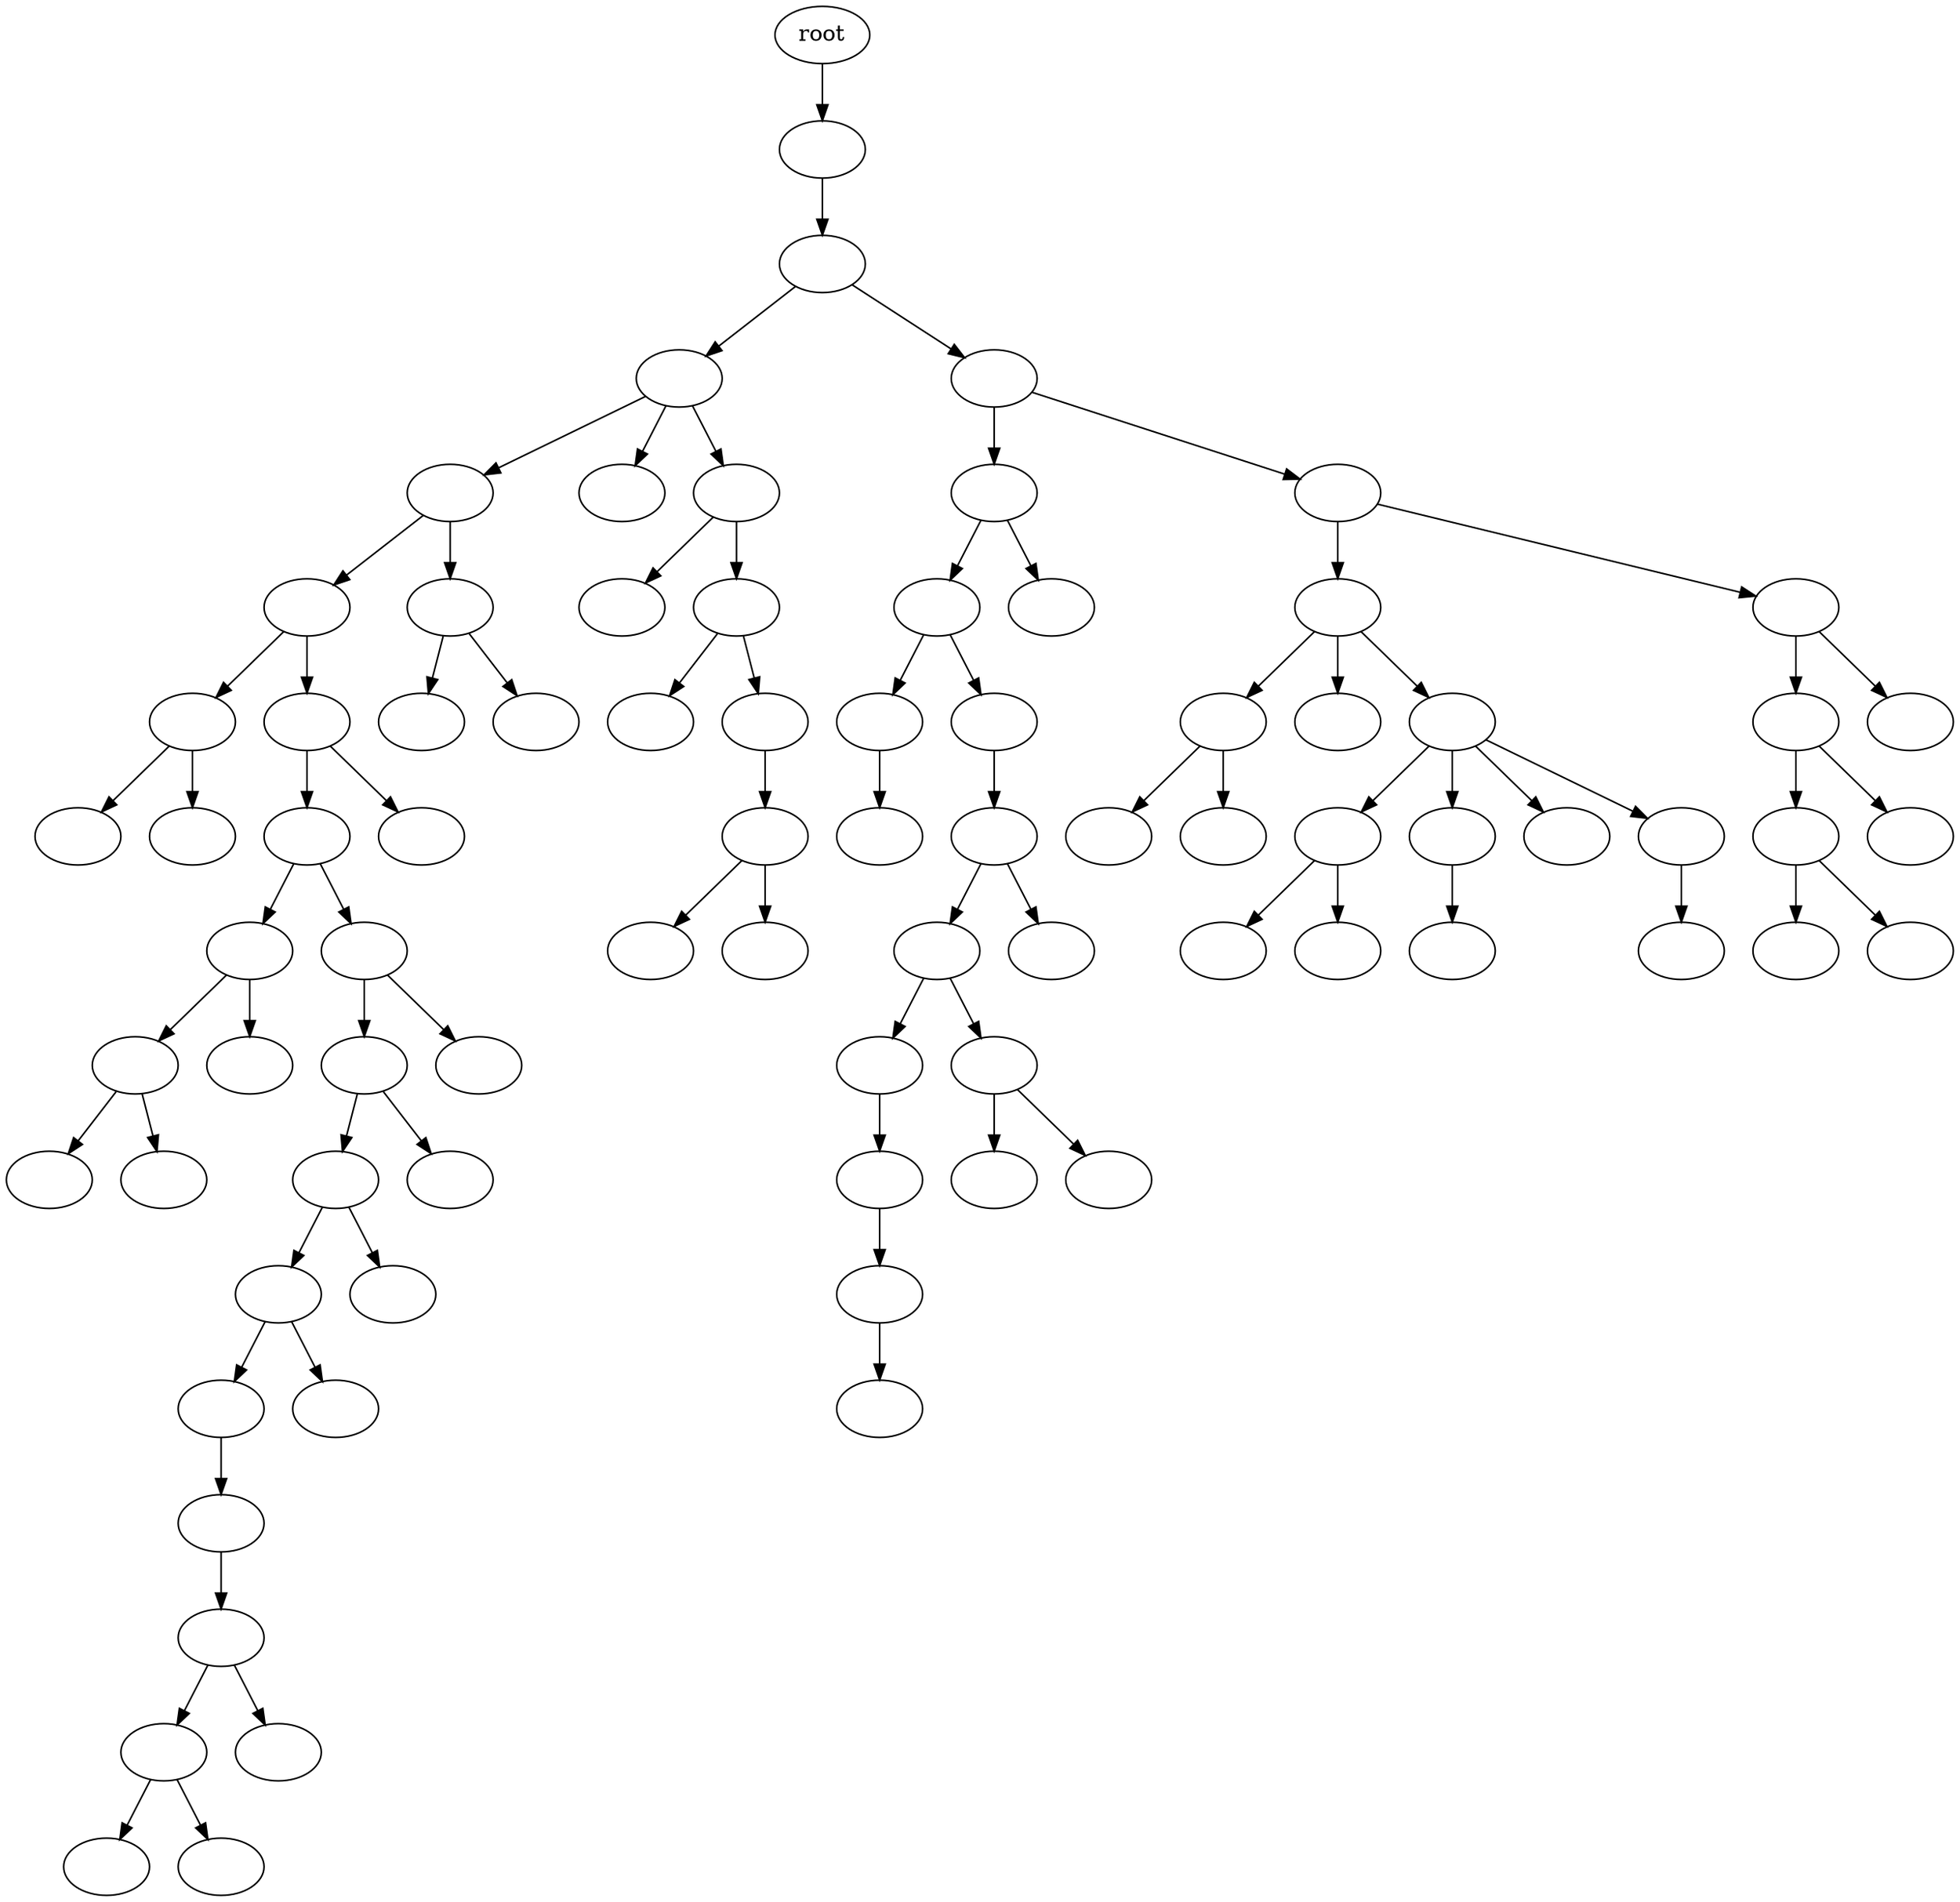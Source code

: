 digraph G {
  root [label="root"]
node_0x10a8c50 [label=""]
node_0x10a8c10 [label=""]
node_0x10a8c50 -> node_0x10a8c10
node_0x10a8c50 [label=""]
node_0x10a8cd0 [label=""]
node_0x10a8c50 -> node_0x10a8cd0
node_0x10a9090 [label=""]
node_0x10a9030 [label=""]
node_0x10a9090 -> node_0x10a9030
node_0x10a9090 [label=""]
node_0x10a9190 [label=""]
node_0x10a9090 -> node_0x10a9190
node_0x10a8f50 [label=""]
node_0x10a8f10 [label=""]
node_0x10a8f50 -> node_0x10a8f10
node_0x10a8f50 [label=""]
node_0x10a9090 [label=""]
node_0x10a8f50 -> node_0x10a9090
node_0x10a9930 [label=""]
node_0x10a98f0 [label=""]
node_0x10a9930 -> node_0x10a98f0
node_0x10a9930 [label=""]
node_0x10a99b0 [label=""]
node_0x10a9930 -> node_0x10a99b0
node_0x10a9850 [label=""]
node_0x10a97f0 [label=""]
node_0x10a9850 -> node_0x10a97f0
node_0x10a9850 [label=""]
node_0x10a9930 [label=""]
node_0x10a9850 -> node_0x10a9930
node_0x10a96d0 [label=""]
node_0x10a9850 [label=""]
node_0x10a96d0 -> node_0x10a9850
node_0x10a95d0 [label=""]
node_0x10a96d0 [label=""]
node_0x10a95d0 -> node_0x10a96d0
node_0x10a9a30 [label=""]
node_0x10a99f0 [label=""]
node_0x10a9a30 -> node_0x10a99f0
node_0x10a9a30 [label=""]
node_0x10a95d0 [label=""]
node_0x10a9a30 -> node_0x10a95d0
node_0x10a9a90 [label=""]
node_0x10a9a30 [label=""]
node_0x10a9a90 -> node_0x10a9a30
node_0x10a9a90 [label=""]
node_0x10a9b30 [label=""]
node_0x10a9a90 -> node_0x10a9b30
node_0x10a9430 [label=""]
node_0x10a93f0 [label=""]
node_0x10a9430 -> node_0x10a93f0
node_0x10a9430 [label=""]
node_0x10a9a90 [label=""]
node_0x10a9430 -> node_0x10a9a90
node_0x10a9350 [label=""]
node_0x10a92f0 [label=""]
node_0x10a9350 -> node_0x10a92f0
node_0x10a9350 [label=""]
node_0x10a9430 [label=""]
node_0x10a9350 -> node_0x10a9430
node_0x10a91f0 [label=""]
node_0x10a8f50 [label=""]
node_0x10a91f0 -> node_0x10a8f50
node_0x10a91f0 [label=""]
node_0x10a9350 [label=""]
node_0x10a91f0 -> node_0x10a9350
node_0x10a8e70 [label=""]
node_0x10a8e10 [label=""]
node_0x10a8e70 -> node_0x10a8e10
node_0x10a8e70 [label=""]
node_0x10a91f0 [label=""]
node_0x10a8e70 -> node_0x10a91f0
node_0x10a8d10 [label=""]
node_0x10a8c50 [label=""]
node_0x10a8d10 -> node_0x10a8c50
node_0x10a8d10 [label=""]
node_0x10a8e70 [label=""]
node_0x10a8d10 -> node_0x10a8e70
node_0x10a9c30 [label=""]
node_0x10a9bf0 [label=""]
node_0x10a9c30 -> node_0x10a9bf0
node_0x10a9c30 [label=""]
node_0x10a9cb0 [label=""]
node_0x10a9c30 -> node_0x10a9cb0
node_0x10a9b70 [label=""]
node_0x10a8d10 [label=""]
node_0x10a9b70 -> node_0x10a8d10
node_0x10a9b70 [label=""]
node_0x10a9c30 [label=""]
node_0x10a9b70 -> node_0x10a9c30
node_0x10a9d30 [label=""]
node_0x10a9cf0 [label=""]
node_0x10a9d30 -> node_0x10a9cf0
node_0x10a9d30 [label=""]
node_0x10a9b70 [label=""]
node_0x10a9d30 -> node_0x10a9b70
node_0x10a9eb0 [label=""]
node_0x10a9e50 [label=""]
node_0x10a9eb0 -> node_0x10a9e50
node_0x10aa010 [label=""]
node_0x10a9fb0 [label=""]
node_0x10aa010 -> node_0x10a9fb0
node_0x10aa0f0 [label=""]
node_0x10aa0b0 [label=""]
node_0x10aa0f0 -> node_0x10aa0b0
node_0x10aa0f0 [label=""]
node_0x10aa170 [label=""]
node_0x10aa0f0 -> node_0x10aa170
node_0x10aa1b0 [label=""]
node_0x10aa0f0 [label=""]
node_0x10aa1b0 -> node_0x10aa0f0
node_0x10aa010 [label=""]
node_0x10aa1b0 [label=""]
node_0x10aa010 -> node_0x10aa1b0
node_0x10a9eb0 [label=""]
node_0x10aa010 [label=""]
node_0x10a9eb0 -> node_0x10aa010
node_0x10a9d30 [label=""]
node_0x10a9eb0 [label=""]
node_0x10a9d30 -> node_0x10a9eb0
node_0x10aa1f0 [label=""]
node_0x10a9d30 [label=""]
node_0x10aa1f0 -> node_0x10a9d30
node_0x10aa350 [label=""]
node_0x10aa3b0 [label=""]
node_0x10aa350 -> node_0x10aa3b0
node_0x10aa6d0 [label=""]
node_0x10aa770 [label=""]
node_0x10aa6d0 -> node_0x10aa770
node_0x10aa670 [label=""]
node_0x10aa6d0 [label=""]
node_0x10aa670 -> node_0x10aa6d0
node_0x10aa610 [label=""]
node_0x10aa670 [label=""]
node_0x10aa610 -> node_0x10aa670
node_0x10aa870 [label=""]
node_0x10aa830 [label=""]
node_0x10aa870 -> node_0x10aa830
node_0x10aa870 [label=""]
node_0x10aa950 [label=""]
node_0x10aa870 -> node_0x10aa950
node_0x10aa7b0 [label=""]
node_0x10aa610 [label=""]
node_0x10aa7b0 -> node_0x10aa610
node_0x10aa7b0 [label=""]
node_0x10aa870 [label=""]
node_0x10aa7b0 -> node_0x10aa870
node_0x10aa5b0 [label=""]
node_0x10aa550 [label=""]
node_0x10aa5b0 -> node_0x10aa550
node_0x10aa5b0 [label=""]
node_0x10aa7b0 [label=""]
node_0x10aa5b0 -> node_0x10aa7b0
node_0x10aa430 [label=""]
node_0x10aa5b0 [label=""]
node_0x10aa430 -> node_0x10aa5b0
node_0x10aa3f0 [label=""]
node_0x10aa350 [label=""]
node_0x10aa3f0 -> node_0x10aa350
node_0x10aa3f0 [label=""]
node_0x10aa430 [label=""]
node_0x10aa3f0 -> node_0x10aa430
node_0x10aaa10 [label=""]
node_0x10aa9b0 [label=""]
node_0x10aaa10 -> node_0x10aa9b0
node_0x10aaa10 [label=""]
node_0x10aa3f0 [label=""]
node_0x10aaa10 -> node_0x10aa3f0
node_0x10aaa70 [label=""]
node_0x10aaa10 [label=""]
node_0x10aaa70 -> node_0x10aaa10
node_0x10aad70 [label=""]
node_0x10aad10 [label=""]
node_0x10aad70 -> node_0x10aad10
node_0x10aad70 [label=""]
node_0x10aae90 [label=""]
node_0x10aad70 -> node_0x10aae90
node_0x10aaf50 [label=""]
node_0x10aaef0 [label=""]
node_0x10aaf50 -> node_0x10aaef0
node_0x10aaf50 [label=""]
node_0x10aad70 [label=""]
node_0x10aaf50 -> node_0x10aad70
node_0x10ab310 [label=""]
node_0x10ab2b0 [label=""]
node_0x10ab310 -> node_0x10ab2b0
node_0x10ab310 [label=""]
node_0x10ab250 [label=""]
node_0x10ab310 -> node_0x10ab250
node_0x10ab4b0 [label=""]
node_0x10ab470 [label=""]
node_0x10ab4b0 -> node_0x10ab470
node_0x10ab4f0 [label=""]
node_0x10ab070 [label=""]
node_0x10ab4f0 -> node_0x10ab070
node_0x10ab4f0 [label=""]
node_0x10ab310 [label=""]
node_0x10ab4f0 -> node_0x10ab310
node_0x10ab4f0 [label=""]
node_0x10ab4b0 [label=""]
node_0x10ab4f0 -> node_0x10ab4b0
node_0x10ab690 [label=""]
node_0x10ab650 [label=""]
node_0x10ab690 -> node_0x10ab650
node_0x10ab4f0 [label=""]
node_0x10ab690 [label=""]
node_0x10ab4f0 -> node_0x10ab690
node_0x10aaf50 [label=""]
node_0x10ab4f0 [label=""]
node_0x10aaf50 -> node_0x10ab4f0
node_0x10ab6d0 [label=""]
node_0x10aaf50 [label=""]
node_0x10ab6d0 -> node_0x10aaf50
node_0x10aba30 [label=""]
node_0x10ab9d0 [label=""]
node_0x10aba30 -> node_0x10ab9d0
node_0x10aba30 [label=""]
node_0x10ab970 [label=""]
node_0x10aba30 -> node_0x10ab970
node_0x10abbb0 [label=""]
node_0x10aba30 [label=""]
node_0x10abbb0 -> node_0x10aba30
node_0x10abbb0 [label=""]
node_0x10abb50 [label=""]
node_0x10abbb0 -> node_0x10abb50
node_0x10abc10 [label=""]
node_0x10abbb0 [label=""]
node_0x10abc10 -> node_0x10abbb0
node_0x10abc10 [label=""]
node_0x10abd70 [label=""]
node_0x10abc10 -> node_0x10abd70
node_0x10ab6d0 [label=""]
node_0x10abc10 [label=""]
node_0x10ab6d0 -> node_0x10abc10
node_0x10aaa70 [label=""]
node_0x10ab6d0 [label=""]
node_0x10aaa70 -> node_0x10ab6d0
node_0x10aa1f0 [label=""]
node_0x10aaa70 [label=""]
node_0x10aa1f0 -> node_0x10aaa70
node_0x10abdb0 [label=""]
node_0x10aa1f0 [label=""]
node_0x10abdb0 -> node_0x10aa1f0
root -> node_0x10abdb0
}
